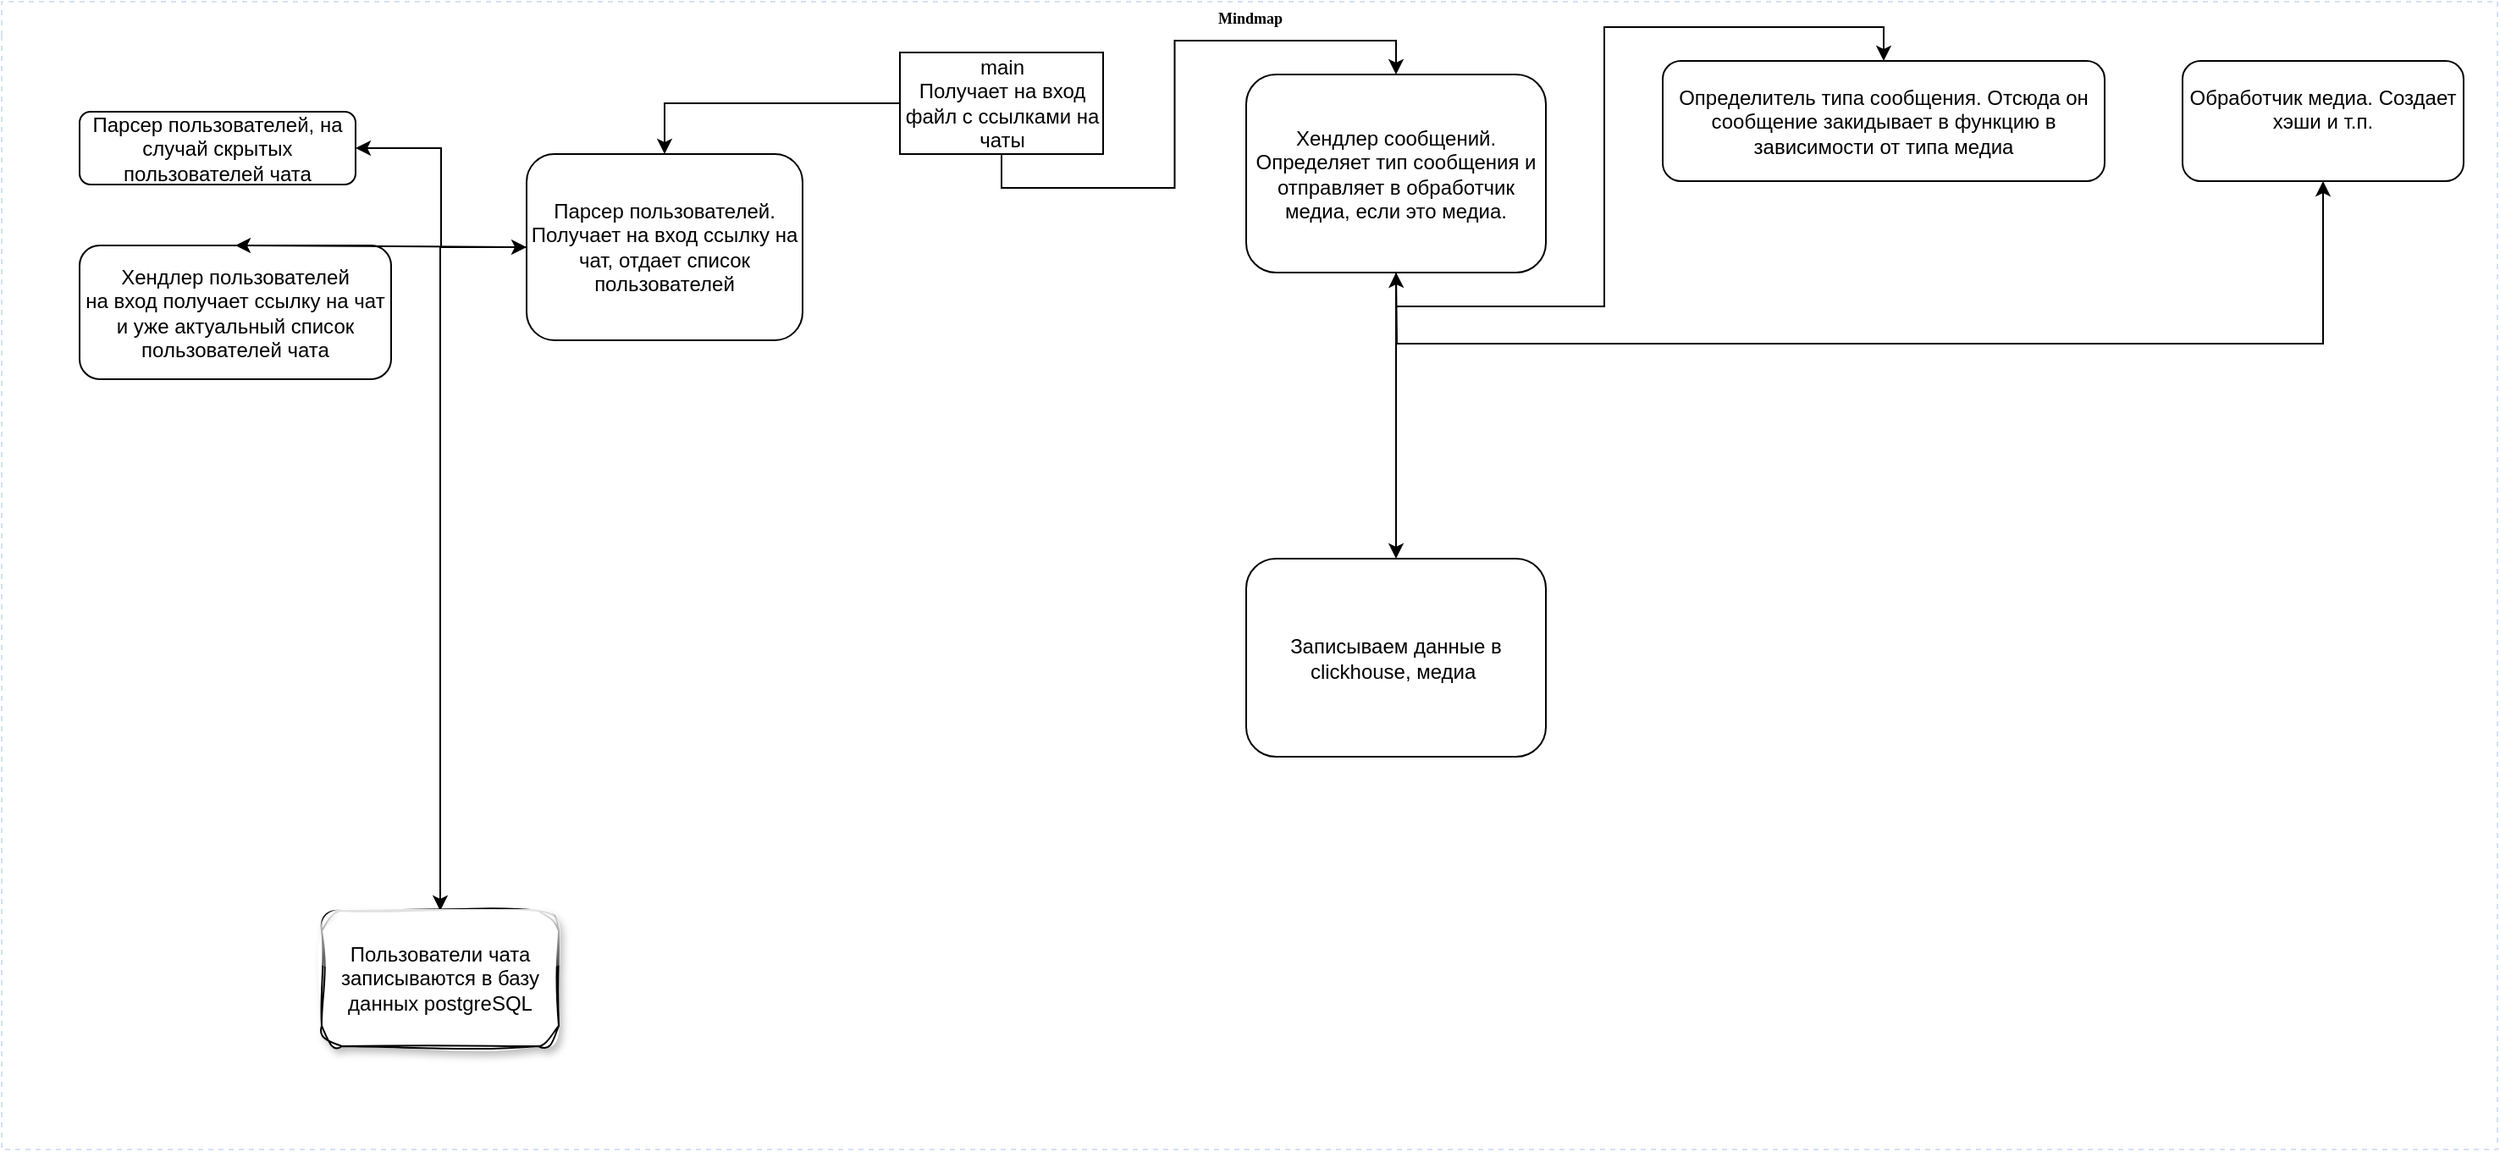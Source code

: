 <mxfile border="50" scale="3" compressed="false" locked="false" version="24.4.9" type="github">
  <diagram name="Blank" id="YmL12bMKpDGza6XwsDPr">
    <mxGraphModel dx="1900" dy="1221" grid="0" gridSize="10" guides="1" tooltips="1" connect="1" arrows="1" fold="1" page="0" pageScale="1" pageWidth="827" pageHeight="1169" background="none" math="1" shadow="0">
      <root>
        <mxCell id="X5NqExCQtvZxIxQ7pmgY-0" />
        <mxCell id="1" parent="X5NqExCQtvZxIxQ7pmgY-0" />
        <mxCell id="Gr0Zq-AI6Quabplr0KPa-179" value="Mindmap" style="swimlane;html=1;startSize=20;horizontal=1;containerType=tree;labelBackgroundColor=none;strokeColor=#D4E1F5;strokeWidth=1;fillColor=none;fontFamily=Comic Sans MS;fontSize=9;swimlaneLine=0;dashed=1;collapsible=0;" parent="1" vertex="1">
          <mxGeometry x="-400" y="-280" width="1474" height="678" as="geometry" />
        </mxCell>
        <mxCell id="0f7xT5Wt3r66LkhqO_MR-14" style="edgeStyle=orthogonalEdgeStyle;rounded=0;orthogonalLoop=1;jettySize=auto;html=1;exitX=0.5;exitY=1;exitDx=0;exitDy=0;entryX=0.5;entryY=0;entryDx=0;entryDy=0;" edge="1" parent="Gr0Zq-AI6Quabplr0KPa-179" source="0f7xT5Wt3r66LkhqO_MR-1" target="0f7xT5Wt3r66LkhqO_MR-27">
          <mxGeometry relative="1" as="geometry">
            <mxPoint x="583" y="153" as="targetPoint" />
          </mxGeometry>
        </mxCell>
        <mxCell id="0f7xT5Wt3r66LkhqO_MR-15" style="edgeStyle=orthogonalEdgeStyle;rounded=0;orthogonalLoop=1;jettySize=auto;html=1;exitX=0;exitY=0.5;exitDx=0;exitDy=0;entryX=0.5;entryY=0;entryDx=0;entryDy=0;" edge="1" parent="Gr0Zq-AI6Quabplr0KPa-179" source="0f7xT5Wt3r66LkhqO_MR-1" target="0f7xT5Wt3r66LkhqO_MR-4">
          <mxGeometry relative="1" as="geometry" />
        </mxCell>
        <mxCell id="0f7xT5Wt3r66LkhqO_MR-1" value="main&lt;br&gt;Получает на вход файл с ссылками на чаты" style="rounded=0;whiteSpace=wrap;html=1;" vertex="1" parent="Gr0Zq-AI6Quabplr0KPa-179">
          <mxGeometry x="530.5" y="30" width="120" height="60" as="geometry" />
        </mxCell>
        <mxCell id="0f7xT5Wt3r66LkhqO_MR-4" value="Парсер пользователей. Получает на вход ссылку на чат, отдает список пользователей" style="rounded=1;whiteSpace=wrap;html=1;" vertex="1" parent="Gr0Zq-AI6Quabplr0KPa-179">
          <mxGeometry x="310" y="90" width="163" height="110" as="geometry" />
        </mxCell>
        <mxCell id="0f7xT5Wt3r66LkhqO_MR-11" value="" style="edgeStyle=orthogonalEdgeStyle;rounded=0;orthogonalLoop=1;jettySize=auto;html=1;" edge="1" source="0f7xT5Wt3r66LkhqO_MR-4" target="0f7xT5Wt3r66LkhqO_MR-12" parent="Gr0Zq-AI6Quabplr0KPa-179">
          <mxGeometry relative="1" as="geometry" />
        </mxCell>
        <mxCell id="0f7xT5Wt3r66LkhqO_MR-12" value="Парсер пользователей, на случай скрытых пользователей чата" style="rounded=1;whiteSpace=wrap;html=1;" vertex="1" parent="Gr0Zq-AI6Quabplr0KPa-179">
          <mxGeometry x="46" y="65" width="163" height="43" as="geometry" />
        </mxCell>
        <mxCell id="0f7xT5Wt3r66LkhqO_MR-20" value="Хендлер пользователей&lt;div&gt;на вход получает ссылку на чат и уже актуальный список пользователей чата&lt;/div&gt;" style="rounded=1;whiteSpace=wrap;html=1;" vertex="1" parent="Gr0Zq-AI6Quabplr0KPa-179">
          <mxGeometry x="46" y="144" width="184" height="79" as="geometry" />
        </mxCell>
        <mxCell id="0f7xT5Wt3r66LkhqO_MR-21" style="edgeStyle=orthogonalEdgeStyle;rounded=0;orthogonalLoop=1;jettySize=auto;html=1;exitX=0.5;exitY=1;exitDx=0;exitDy=0;" edge="1" parent="Gr0Zq-AI6Quabplr0KPa-179" source="0f7xT5Wt3r66LkhqO_MR-20" target="0f7xT5Wt3r66LkhqO_MR-20">
          <mxGeometry relative="1" as="geometry" />
        </mxCell>
        <mxCell id="0f7xT5Wt3r66LkhqO_MR-27" value="Хендлер сообщений. Определяет тип сообщения и отправляет в обработчик медиа, если это медиа." style="rounded=1;whiteSpace=wrap;html=1;" vertex="1" parent="Gr0Zq-AI6Quabplr0KPa-179">
          <mxGeometry x="735" y="43" width="177" height="117" as="geometry" />
        </mxCell>
        <mxCell id="0f7xT5Wt3r66LkhqO_MR-30" style="edgeStyle=orthogonalEdgeStyle;rounded=0;orthogonalLoop=1;jettySize=auto;html=1;exitX=0.5;exitY=1;exitDx=0;exitDy=0;entryX=0.5;entryY=0;entryDx=0;entryDy=0;" edge="1" target="0f7xT5Wt3r66LkhqO_MR-31" source="0f7xT5Wt3r66LkhqO_MR-27" parent="Gr0Zq-AI6Quabplr0KPa-179">
          <mxGeometry relative="1" as="geometry">
            <mxPoint x="231" y="-196" as="sourcePoint" />
            <mxPoint x="228" y="-133" as="targetPoint" />
          </mxGeometry>
        </mxCell>
        <mxCell id="0f7xT5Wt3r66LkhqO_MR-31" value="Определитель типа сообщения. Отсюда он сообщение закидывает в функцию в зависимости от типа медиа" style="rounded=1;whiteSpace=wrap;html=1;" vertex="1" parent="Gr0Zq-AI6Quabplr0KPa-179">
          <mxGeometry x="981" y="35" width="261" height="71" as="geometry" />
        </mxCell>
        <mxCell id="0f7xT5Wt3r66LkhqO_MR-36" value="" style="endArrow=classic;startArrow=classic;html=1;rounded=0;exitX=0.5;exitY=0;exitDx=0;exitDy=0;entryX=0;entryY=0.5;entryDx=0;entryDy=0;" edge="1" parent="Gr0Zq-AI6Quabplr0KPa-179" source="0f7xT5Wt3r66LkhqO_MR-20" target="0f7xT5Wt3r66LkhqO_MR-4">
          <mxGeometry width="50" height="50" relative="1" as="geometry">
            <mxPoint x="703" y="416" as="sourcePoint" />
            <mxPoint x="753" y="366" as="targetPoint" />
          </mxGeometry>
        </mxCell>
        <mxCell id="0f7xT5Wt3r66LkhqO_MR-38" style="edgeStyle=orthogonalEdgeStyle;rounded=0;orthogonalLoop=1;jettySize=auto;html=1;exitX=0;exitY=0.5;exitDx=0;exitDy=0;entryX=0.5;entryY=0;entryDx=0;entryDy=0;" edge="1" target="0f7xT5Wt3r66LkhqO_MR-39" source="0f7xT5Wt3r66LkhqO_MR-4" parent="Gr0Zq-AI6Quabplr0KPa-179">
          <mxGeometry relative="1" as="geometry">
            <mxPoint x="114" y="-232" as="sourcePoint" />
          </mxGeometry>
        </mxCell>
        <mxCell id="0f7xT5Wt3r66LkhqO_MR-39" value="Пользователи чата записываются в базу данных postgreSQL" style="rounded=1;whiteSpace=wrap;html=1;glass=1;sketch=1;curveFitting=1;jiggle=2;shadow=1;" vertex="1" parent="Gr0Zq-AI6Quabplr0KPa-179">
          <mxGeometry x="189" y="537" width="140" height="80" as="geometry" />
        </mxCell>
        <mxCell id="0f7xT5Wt3r66LkhqO_MR-43" value="Обработчик медиа. Создает хэши и т.п.&lt;div&gt;&lt;br/&gt;&lt;/div&gt;" style="rounded=1;whiteSpace=wrap;html=1;" vertex="1" parent="Gr0Zq-AI6Quabplr0KPa-179">
          <mxGeometry x="1288" y="35" width="166" height="71" as="geometry" />
        </mxCell>
        <mxCell id="0f7xT5Wt3r66LkhqO_MR-50" value="" style="endArrow=classic;startArrow=classic;html=1;rounded=0;entryX=0.5;entryY=1;entryDx=0;entryDy=0;exitX=0.5;exitY=1;exitDx=0;exitDy=0;" edge="1" parent="Gr0Zq-AI6Quabplr0KPa-179" source="0f7xT5Wt3r66LkhqO_MR-43" target="0f7xT5Wt3r66LkhqO_MR-27">
          <mxGeometry width="50" height="50" relative="1" as="geometry">
            <mxPoint x="686" y="404" as="sourcePoint" />
            <mxPoint x="736" y="354" as="targetPoint" />
            <Array as="points">
              <mxPoint x="1371" y="202" />
              <mxPoint x="824" y="202" />
            </Array>
          </mxGeometry>
        </mxCell>
        <mxCell id="0f7xT5Wt3r66LkhqO_MR-52" style="edgeStyle=orthogonalEdgeStyle;rounded=0;orthogonalLoop=1;jettySize=auto;html=1;exitX=0.5;exitY=1;exitDx=0;exitDy=0;entryX=0.5;entryY=0;entryDx=0;entryDy=0;" edge="1" target="0f7xT5Wt3r66LkhqO_MR-53" source="0f7xT5Wt3r66LkhqO_MR-27" parent="Gr0Zq-AI6Quabplr0KPa-179">
          <mxGeometry relative="1" as="geometry">
            <mxPoint x="191" y="-190" as="sourcePoint" />
            <mxPoint x="183" y="-127" as="targetPoint" />
          </mxGeometry>
        </mxCell>
        <mxCell id="0f7xT5Wt3r66LkhqO_MR-53" value="Записываем данные в clickhouse, медиа&amp;nbsp;" style="rounded=1;whiteSpace=wrap;html=1;" vertex="1" parent="Gr0Zq-AI6Quabplr0KPa-179">
          <mxGeometry x="735" y="329" width="177" height="117" as="geometry" />
        </mxCell>
      </root>
    </mxGraphModel>
  </diagram>
</mxfile>
